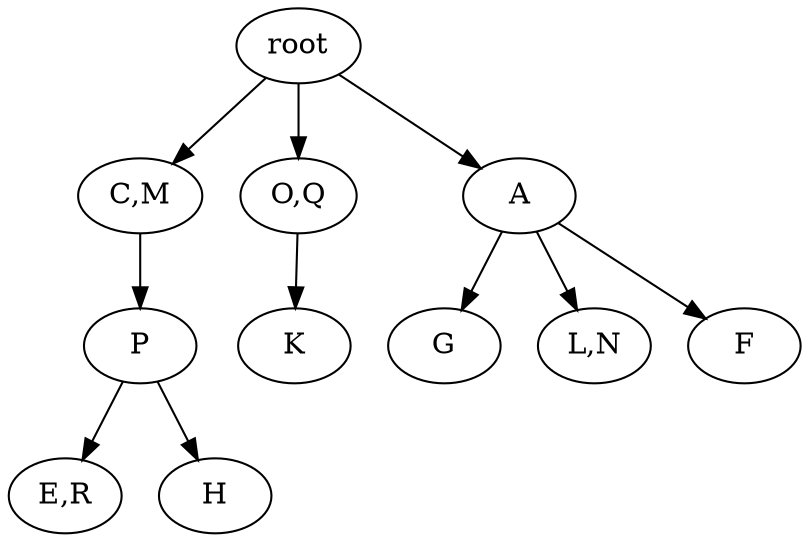 strict digraph G {
	graph [name=G];
	0	 [label=root];
	1	 [label="C,M"];
	0 -> 1;
	2	 [label="O,Q"];
	0 -> 2;
	3	 [label=A];
	0 -> 3;
	4	 [label=P];
	1 -> 4;
	11	 [label=K];
	2 -> 11;
	6	 [label=G];
	3 -> 6;
	7	 [label="L,N"];
	3 -> 7;
	8	 [label=F];
	3 -> 8;
	9	 [label="E,R"];
	4 -> 9;
	10	 [label=H];
	4 -> 10;
}
